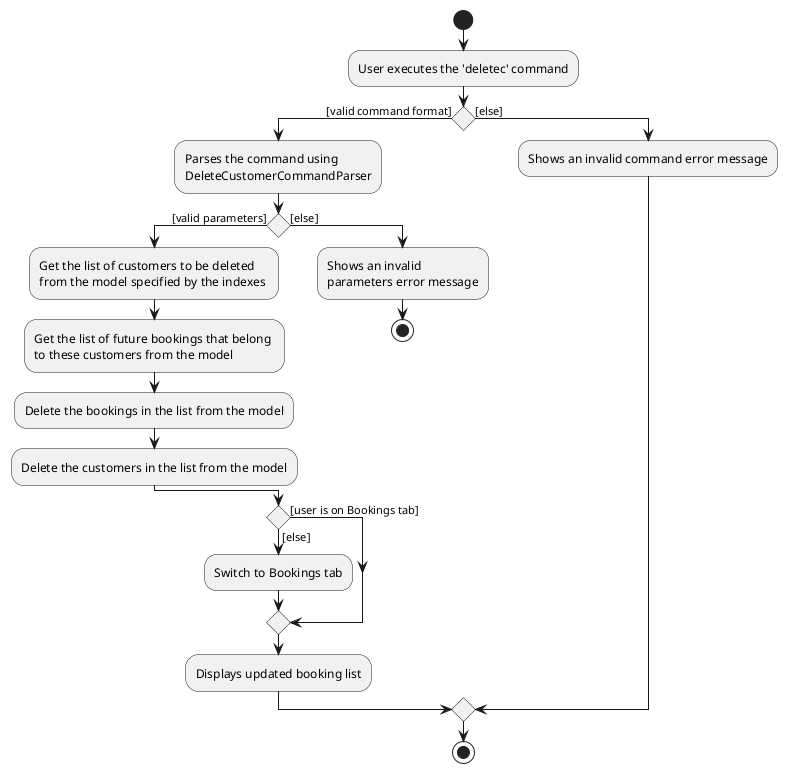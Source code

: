 @startuml
start
:User executes the 'deletec' command;

'Since the beta syntax does not support placing the condition outside the
'diamond we place it as the true branch instead.

if () then ([valid command format])
    :Parses the command using \nDeleteCustomerCommandParser;
    if () then ([valid parameters])
        :Get the list of customers to be deleted \nfrom the model specified by the indexes ;
        :Get the list of future bookings that belong \nto these customers from the model ;
        :Delete the bookings in the list from the model;
        :Delete the customers in the list from the model;
    else ([else])
        :Shows an invalid \nparameters error message;
        stop
    endif
    if () then ([user is on Bookings tab])
    else ([else])
        :Switch to Bookings tab;
    endif
    :Displays updated booking list;
else ([else])
    :Shows an invalid command error message;
endif
stop
@enduml
